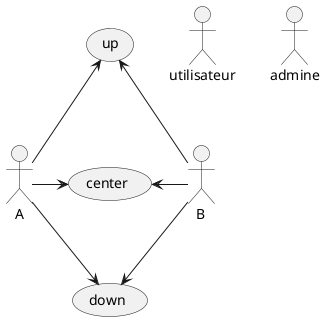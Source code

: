 @startuml

actor utilisateur 
actor admine

A -up-> (up)
A -right-> (center)
A -down-> (down)


B -up-> (up)
B -left-> (center)
B -down-> (down)

@enduml
